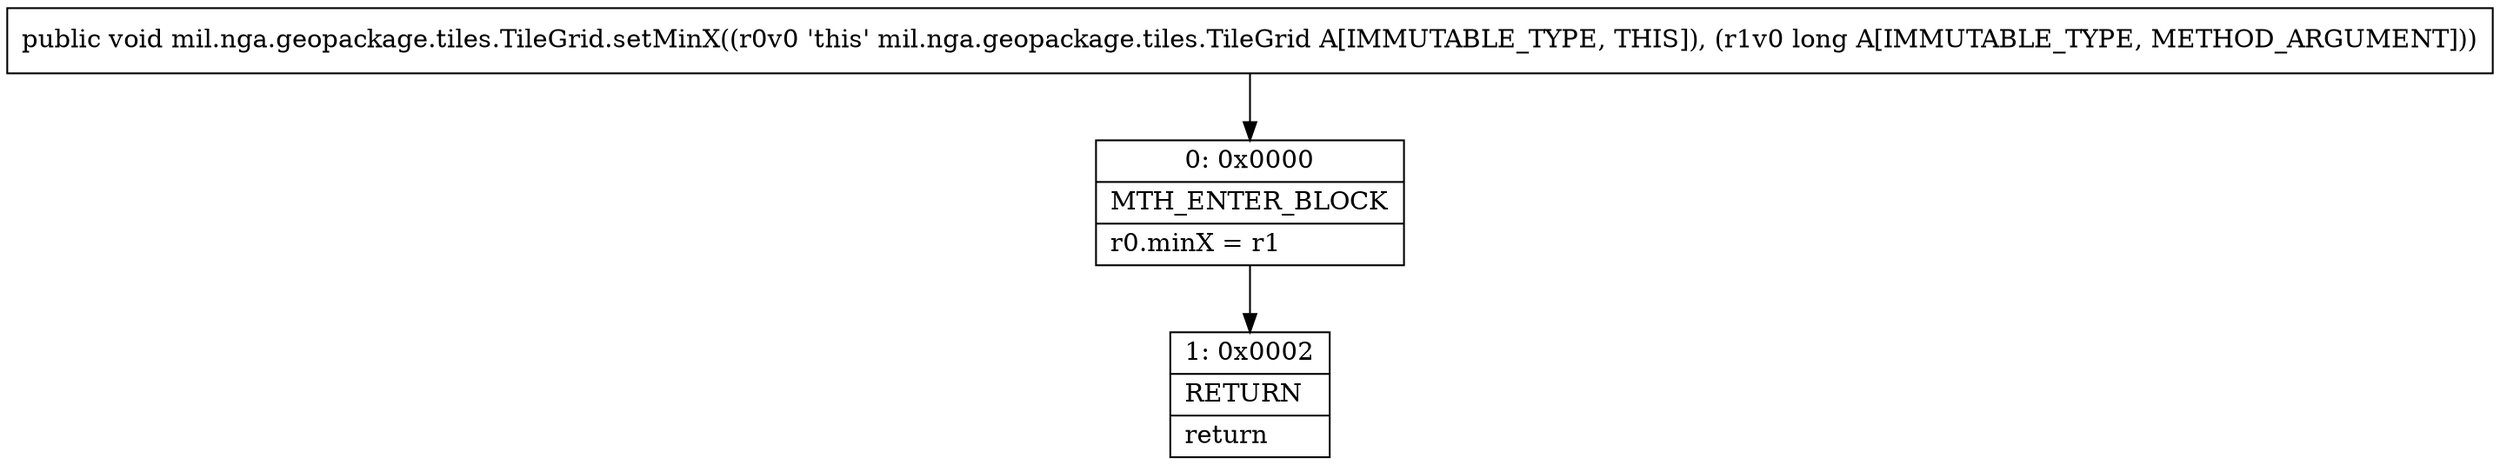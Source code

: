 digraph "CFG formil.nga.geopackage.tiles.TileGrid.setMinX(J)V" {
Node_0 [shape=record,label="{0\:\ 0x0000|MTH_ENTER_BLOCK\l|r0.minX = r1\l}"];
Node_1 [shape=record,label="{1\:\ 0x0002|RETURN\l|return\l}"];
MethodNode[shape=record,label="{public void mil.nga.geopackage.tiles.TileGrid.setMinX((r0v0 'this' mil.nga.geopackage.tiles.TileGrid A[IMMUTABLE_TYPE, THIS]), (r1v0 long A[IMMUTABLE_TYPE, METHOD_ARGUMENT])) }"];
MethodNode -> Node_0;
Node_0 -> Node_1;
}

